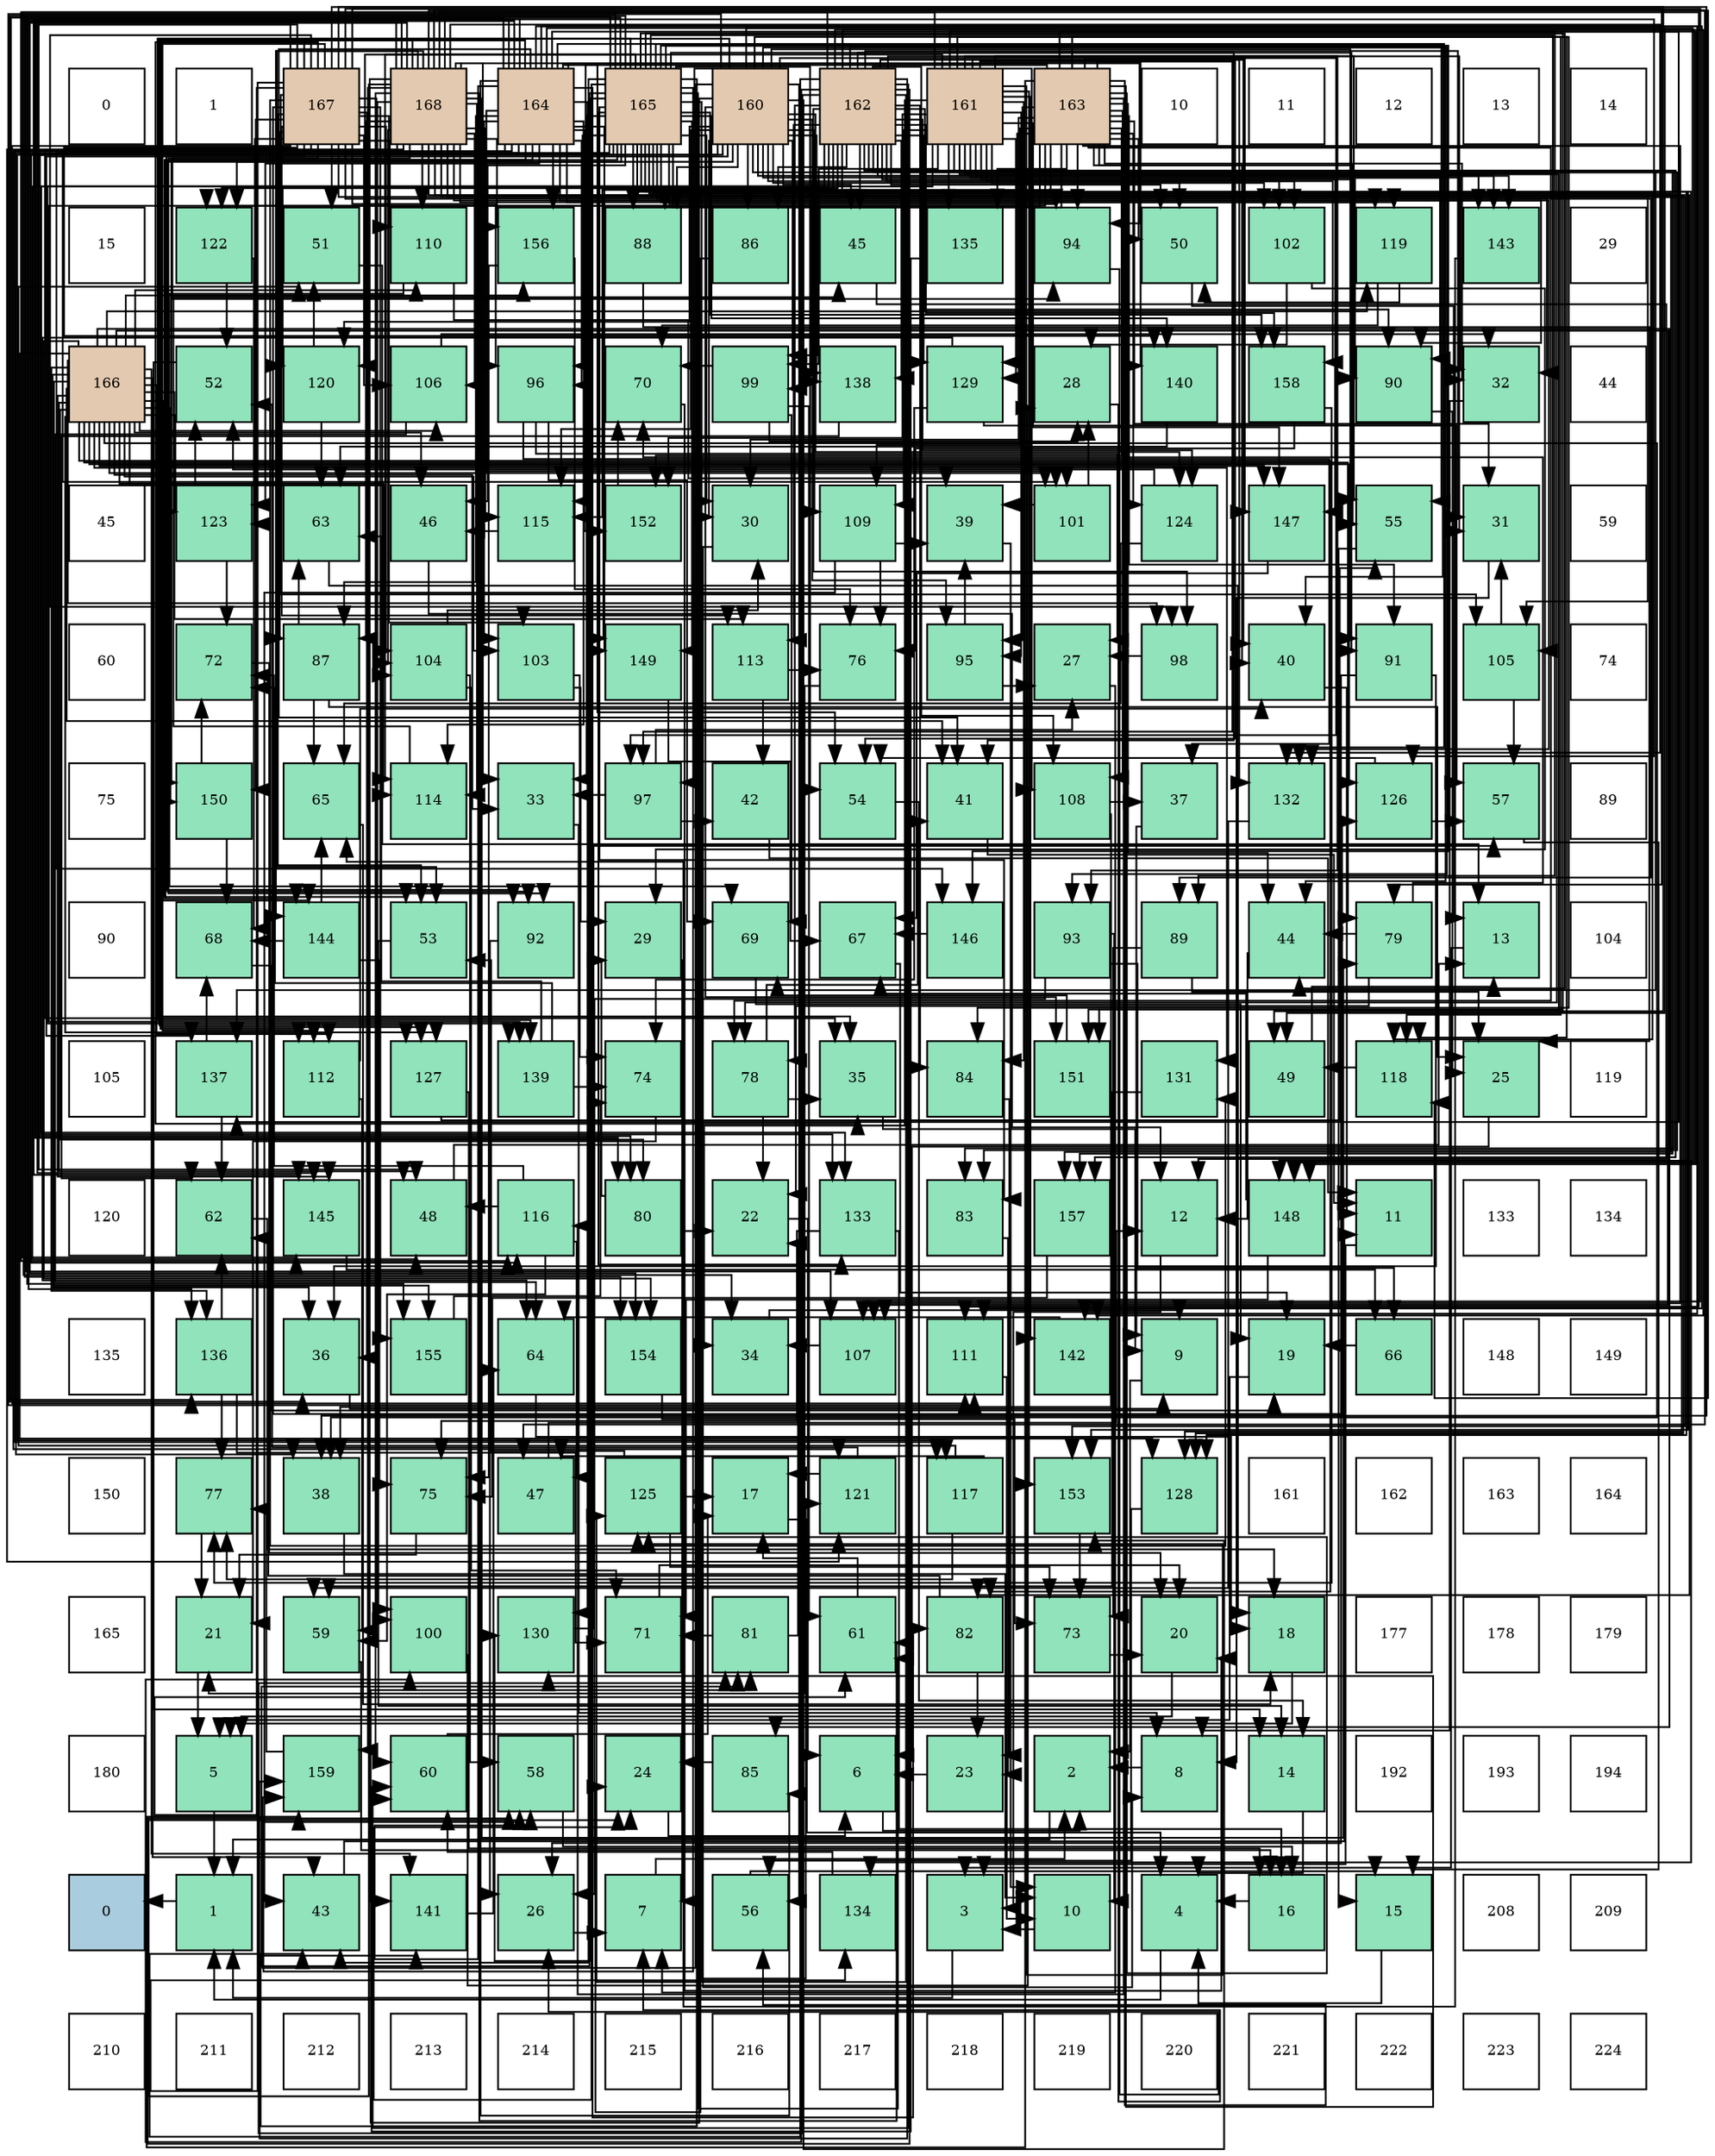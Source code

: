 digraph layout{
 rankdir=TB;
 splines=ortho;
 node [style=filled shape=square fixedsize=true width=0.6];
0[label="0", fontsize=8, fillcolor="#ffffff"];
1[label="1", fontsize=8, fillcolor="#ffffff"];
2[label="167", fontsize=8, fillcolor="#e3c9af"];
3[label="168", fontsize=8, fillcolor="#e3c9af"];
4[label="164", fontsize=8, fillcolor="#e3c9af"];
5[label="165", fontsize=8, fillcolor="#e3c9af"];
6[label="160", fontsize=8, fillcolor="#e3c9af"];
7[label="162", fontsize=8, fillcolor="#e3c9af"];
8[label="161", fontsize=8, fillcolor="#e3c9af"];
9[label="163", fontsize=8, fillcolor="#e3c9af"];
10[label="10", fontsize=8, fillcolor="#ffffff"];
11[label="11", fontsize=8, fillcolor="#ffffff"];
12[label="12", fontsize=8, fillcolor="#ffffff"];
13[label="13", fontsize=8, fillcolor="#ffffff"];
14[label="14", fontsize=8, fillcolor="#ffffff"];
15[label="15", fontsize=8, fillcolor="#ffffff"];
16[label="122", fontsize=8, fillcolor="#91e3bb"];
17[label="51", fontsize=8, fillcolor="#91e3bb"];
18[label="110", fontsize=8, fillcolor="#91e3bb"];
19[label="156", fontsize=8, fillcolor="#91e3bb"];
20[label="88", fontsize=8, fillcolor="#91e3bb"];
21[label="86", fontsize=8, fillcolor="#91e3bb"];
22[label="45", fontsize=8, fillcolor="#91e3bb"];
23[label="135", fontsize=8, fillcolor="#91e3bb"];
24[label="94", fontsize=8, fillcolor="#91e3bb"];
25[label="50", fontsize=8, fillcolor="#91e3bb"];
26[label="102", fontsize=8, fillcolor="#91e3bb"];
27[label="119", fontsize=8, fillcolor="#91e3bb"];
28[label="143", fontsize=8, fillcolor="#91e3bb"];
29[label="29", fontsize=8, fillcolor="#ffffff"];
30[label="166", fontsize=8, fillcolor="#e3c9af"];
31[label="52", fontsize=8, fillcolor="#91e3bb"];
32[label="120", fontsize=8, fillcolor="#91e3bb"];
33[label="106", fontsize=8, fillcolor="#91e3bb"];
34[label="96", fontsize=8, fillcolor="#91e3bb"];
35[label="70", fontsize=8, fillcolor="#91e3bb"];
36[label="99", fontsize=8, fillcolor="#91e3bb"];
37[label="138", fontsize=8, fillcolor="#91e3bb"];
38[label="129", fontsize=8, fillcolor="#91e3bb"];
39[label="28", fontsize=8, fillcolor="#91e3bb"];
40[label="140", fontsize=8, fillcolor="#91e3bb"];
41[label="158", fontsize=8, fillcolor="#91e3bb"];
42[label="90", fontsize=8, fillcolor="#91e3bb"];
43[label="32", fontsize=8, fillcolor="#91e3bb"];
44[label="44", fontsize=8, fillcolor="#ffffff"];
45[label="45", fontsize=8, fillcolor="#ffffff"];
46[label="123", fontsize=8, fillcolor="#91e3bb"];
47[label="63", fontsize=8, fillcolor="#91e3bb"];
48[label="46", fontsize=8, fillcolor="#91e3bb"];
49[label="115", fontsize=8, fillcolor="#91e3bb"];
50[label="152", fontsize=8, fillcolor="#91e3bb"];
51[label="30", fontsize=8, fillcolor="#91e3bb"];
52[label="109", fontsize=8, fillcolor="#91e3bb"];
53[label="39", fontsize=8, fillcolor="#91e3bb"];
54[label="101", fontsize=8, fillcolor="#91e3bb"];
55[label="124", fontsize=8, fillcolor="#91e3bb"];
56[label="147", fontsize=8, fillcolor="#91e3bb"];
57[label="55", fontsize=8, fillcolor="#91e3bb"];
58[label="31", fontsize=8, fillcolor="#91e3bb"];
59[label="59", fontsize=8, fillcolor="#ffffff"];
60[label="60", fontsize=8, fillcolor="#ffffff"];
61[label="72", fontsize=8, fillcolor="#91e3bb"];
62[label="87", fontsize=8, fillcolor="#91e3bb"];
63[label="104", fontsize=8, fillcolor="#91e3bb"];
64[label="103", fontsize=8, fillcolor="#91e3bb"];
65[label="149", fontsize=8, fillcolor="#91e3bb"];
66[label="113", fontsize=8, fillcolor="#91e3bb"];
67[label="76", fontsize=8, fillcolor="#91e3bb"];
68[label="95", fontsize=8, fillcolor="#91e3bb"];
69[label="27", fontsize=8, fillcolor="#91e3bb"];
70[label="98", fontsize=8, fillcolor="#91e3bb"];
71[label="40", fontsize=8, fillcolor="#91e3bb"];
72[label="91", fontsize=8, fillcolor="#91e3bb"];
73[label="105", fontsize=8, fillcolor="#91e3bb"];
74[label="74", fontsize=8, fillcolor="#ffffff"];
75[label="75", fontsize=8, fillcolor="#ffffff"];
76[label="150", fontsize=8, fillcolor="#91e3bb"];
77[label="65", fontsize=8, fillcolor="#91e3bb"];
78[label="114", fontsize=8, fillcolor="#91e3bb"];
79[label="33", fontsize=8, fillcolor="#91e3bb"];
80[label="97", fontsize=8, fillcolor="#91e3bb"];
81[label="42", fontsize=8, fillcolor="#91e3bb"];
82[label="54", fontsize=8, fillcolor="#91e3bb"];
83[label="41", fontsize=8, fillcolor="#91e3bb"];
84[label="108", fontsize=8, fillcolor="#91e3bb"];
85[label="37", fontsize=8, fillcolor="#91e3bb"];
86[label="132", fontsize=8, fillcolor="#91e3bb"];
87[label="126", fontsize=8, fillcolor="#91e3bb"];
88[label="57", fontsize=8, fillcolor="#91e3bb"];
89[label="89", fontsize=8, fillcolor="#ffffff"];
90[label="90", fontsize=8, fillcolor="#ffffff"];
91[label="68", fontsize=8, fillcolor="#91e3bb"];
92[label="144", fontsize=8, fillcolor="#91e3bb"];
93[label="53", fontsize=8, fillcolor="#91e3bb"];
94[label="92", fontsize=8, fillcolor="#91e3bb"];
95[label="29", fontsize=8, fillcolor="#91e3bb"];
96[label="69", fontsize=8, fillcolor="#91e3bb"];
97[label="67", fontsize=8, fillcolor="#91e3bb"];
98[label="146", fontsize=8, fillcolor="#91e3bb"];
99[label="93", fontsize=8, fillcolor="#91e3bb"];
100[label="89", fontsize=8, fillcolor="#91e3bb"];
101[label="44", fontsize=8, fillcolor="#91e3bb"];
102[label="79", fontsize=8, fillcolor="#91e3bb"];
103[label="13", fontsize=8, fillcolor="#91e3bb"];
104[label="104", fontsize=8, fillcolor="#ffffff"];
105[label="105", fontsize=8, fillcolor="#ffffff"];
106[label="137", fontsize=8, fillcolor="#91e3bb"];
107[label="112", fontsize=8, fillcolor="#91e3bb"];
108[label="127", fontsize=8, fillcolor="#91e3bb"];
109[label="139", fontsize=8, fillcolor="#91e3bb"];
110[label="74", fontsize=8, fillcolor="#91e3bb"];
111[label="78", fontsize=8, fillcolor="#91e3bb"];
112[label="35", fontsize=8, fillcolor="#91e3bb"];
113[label="84", fontsize=8, fillcolor="#91e3bb"];
114[label="151", fontsize=8, fillcolor="#91e3bb"];
115[label="131", fontsize=8, fillcolor="#91e3bb"];
116[label="49", fontsize=8, fillcolor="#91e3bb"];
117[label="118", fontsize=8, fillcolor="#91e3bb"];
118[label="25", fontsize=8, fillcolor="#91e3bb"];
119[label="119", fontsize=8, fillcolor="#ffffff"];
120[label="120", fontsize=8, fillcolor="#ffffff"];
121[label="62", fontsize=8, fillcolor="#91e3bb"];
122[label="145", fontsize=8, fillcolor="#91e3bb"];
123[label="48", fontsize=8, fillcolor="#91e3bb"];
124[label="116", fontsize=8, fillcolor="#91e3bb"];
125[label="80", fontsize=8, fillcolor="#91e3bb"];
126[label="22", fontsize=8, fillcolor="#91e3bb"];
127[label="133", fontsize=8, fillcolor="#91e3bb"];
128[label="83", fontsize=8, fillcolor="#91e3bb"];
129[label="157", fontsize=8, fillcolor="#91e3bb"];
130[label="12", fontsize=8, fillcolor="#91e3bb"];
131[label="148", fontsize=8, fillcolor="#91e3bb"];
132[label="11", fontsize=8, fillcolor="#91e3bb"];
133[label="133", fontsize=8, fillcolor="#ffffff"];
134[label="134", fontsize=8, fillcolor="#ffffff"];
135[label="135", fontsize=8, fillcolor="#ffffff"];
136[label="136", fontsize=8, fillcolor="#91e3bb"];
137[label="36", fontsize=8, fillcolor="#91e3bb"];
138[label="155", fontsize=8, fillcolor="#91e3bb"];
139[label="64", fontsize=8, fillcolor="#91e3bb"];
140[label="154", fontsize=8, fillcolor="#91e3bb"];
141[label="34", fontsize=8, fillcolor="#91e3bb"];
142[label="107", fontsize=8, fillcolor="#91e3bb"];
143[label="111", fontsize=8, fillcolor="#91e3bb"];
144[label="142", fontsize=8, fillcolor="#91e3bb"];
145[label="9", fontsize=8, fillcolor="#91e3bb"];
146[label="19", fontsize=8, fillcolor="#91e3bb"];
147[label="66", fontsize=8, fillcolor="#91e3bb"];
148[label="148", fontsize=8, fillcolor="#ffffff"];
149[label="149", fontsize=8, fillcolor="#ffffff"];
150[label="150", fontsize=8, fillcolor="#ffffff"];
151[label="77", fontsize=8, fillcolor="#91e3bb"];
152[label="38", fontsize=8, fillcolor="#91e3bb"];
153[label="75", fontsize=8, fillcolor="#91e3bb"];
154[label="47", fontsize=8, fillcolor="#91e3bb"];
155[label="125", fontsize=8, fillcolor="#91e3bb"];
156[label="17", fontsize=8, fillcolor="#91e3bb"];
157[label="121", fontsize=8, fillcolor="#91e3bb"];
158[label="117", fontsize=8, fillcolor="#91e3bb"];
159[label="153", fontsize=8, fillcolor="#91e3bb"];
160[label="128", fontsize=8, fillcolor="#91e3bb"];
161[label="161", fontsize=8, fillcolor="#ffffff"];
162[label="162", fontsize=8, fillcolor="#ffffff"];
163[label="163", fontsize=8, fillcolor="#ffffff"];
164[label="164", fontsize=8, fillcolor="#ffffff"];
165[label="165", fontsize=8, fillcolor="#ffffff"];
166[label="21", fontsize=8, fillcolor="#91e3bb"];
167[label="59", fontsize=8, fillcolor="#91e3bb"];
168[label="100", fontsize=8, fillcolor="#91e3bb"];
169[label="130", fontsize=8, fillcolor="#91e3bb"];
170[label="71", fontsize=8, fillcolor="#91e3bb"];
171[label="81", fontsize=8, fillcolor="#91e3bb"];
172[label="61", fontsize=8, fillcolor="#91e3bb"];
173[label="82", fontsize=8, fillcolor="#91e3bb"];
174[label="73", fontsize=8, fillcolor="#91e3bb"];
175[label="20", fontsize=8, fillcolor="#91e3bb"];
176[label="18", fontsize=8, fillcolor="#91e3bb"];
177[label="177", fontsize=8, fillcolor="#ffffff"];
178[label="178", fontsize=8, fillcolor="#ffffff"];
179[label="179", fontsize=8, fillcolor="#ffffff"];
180[label="180", fontsize=8, fillcolor="#ffffff"];
181[label="5", fontsize=8, fillcolor="#91e3bb"];
182[label="159", fontsize=8, fillcolor="#91e3bb"];
183[label="60", fontsize=8, fillcolor="#91e3bb"];
184[label="58", fontsize=8, fillcolor="#91e3bb"];
185[label="24", fontsize=8, fillcolor="#91e3bb"];
186[label="85", fontsize=8, fillcolor="#91e3bb"];
187[label="6", fontsize=8, fillcolor="#91e3bb"];
188[label="23", fontsize=8, fillcolor="#91e3bb"];
189[label="2", fontsize=8, fillcolor="#91e3bb"];
190[label="8", fontsize=8, fillcolor="#91e3bb"];
191[label="14", fontsize=8, fillcolor="#91e3bb"];
192[label="192", fontsize=8, fillcolor="#ffffff"];
193[label="193", fontsize=8, fillcolor="#ffffff"];
194[label="194", fontsize=8, fillcolor="#ffffff"];
195[label="0", fontsize=8, fillcolor="#a9ccde"];
196[label="1", fontsize=8, fillcolor="#91e3bb"];
197[label="43", fontsize=8, fillcolor="#91e3bb"];
198[label="141", fontsize=8, fillcolor="#91e3bb"];
199[label="26", fontsize=8, fillcolor="#91e3bb"];
200[label="7", fontsize=8, fillcolor="#91e3bb"];
201[label="56", fontsize=8, fillcolor="#91e3bb"];
202[label="134", fontsize=8, fillcolor="#91e3bb"];
203[label="3", fontsize=8, fillcolor="#91e3bb"];
204[label="10", fontsize=8, fillcolor="#91e3bb"];
205[label="4", fontsize=8, fillcolor="#91e3bb"];
206[label="16", fontsize=8, fillcolor="#91e3bb"];
207[label="15", fontsize=8, fillcolor="#91e3bb"];
208[label="208", fontsize=8, fillcolor="#ffffff"];
209[label="209", fontsize=8, fillcolor="#ffffff"];
210[label="210", fontsize=8, fillcolor="#ffffff"];
211[label="211", fontsize=8, fillcolor="#ffffff"];
212[label="212", fontsize=8, fillcolor="#ffffff"];
213[label="213", fontsize=8, fillcolor="#ffffff"];
214[label="214", fontsize=8, fillcolor="#ffffff"];
215[label="215", fontsize=8, fillcolor="#ffffff"];
216[label="216", fontsize=8, fillcolor="#ffffff"];
217[label="217", fontsize=8, fillcolor="#ffffff"];
218[label="218", fontsize=8, fillcolor="#ffffff"];
219[label="219", fontsize=8, fillcolor="#ffffff"];
220[label="220", fontsize=8, fillcolor="#ffffff"];
221[label="221", fontsize=8, fillcolor="#ffffff"];
222[label="222", fontsize=8, fillcolor="#ffffff"];
223[label="223", fontsize=8, fillcolor="#ffffff"];
224[label="224", fontsize=8, fillcolor="#ffffff"];
edge [constraint=false, style=vis];196 -> 195;
189 -> 196;
203 -> 196;
205 -> 196;
181 -> 196;
187 -> 189;
200 -> 189;
190 -> 189;
145 -> 189;
204 -> 203;
132 -> 203;
130 -> 203;
103 -> 203;
191 -> 205;
207 -> 205;
206 -> 205;
156 -> 205;
176 -> 181;
146 -> 181;
175 -> 181;
166 -> 181;
126 -> 187;
188 -> 187;
185 -> 187;
118 -> 187;
199 -> 200;
69 -> 200;
39 -> 200;
95 -> 200;
51 -> 190;
58 -> 190;
43 -> 190;
79 -> 190;
141 -> 145;
112 -> 145;
137 -> 145;
85 -> 145;
152 -> 204;
53 -> 204;
71 -> 132;
83 -> 132;
81 -> 132;
197 -> 132;
101 -> 130;
22 -> 130;
48 -> 130;
154 -> 130;
123 -> 103;
116 -> 103;
25 -> 103;
17 -> 103;
31 -> 191;
93 -> 191;
82 -> 191;
57 -> 207;
201 -> 207;
88 -> 207;
184 -> 206;
167 -> 206;
183 -> 156;
172 -> 156;
121 -> 176;
47 -> 176;
139 -> 176;
77 -> 176;
147 -> 146;
97 -> 146;
91 -> 146;
96 -> 146;
35 -> 175;
170 -> 175;
61 -> 175;
174 -> 175;
110 -> 166;
153 -> 166;
67 -> 166;
151 -> 166;
111 -> 126;
111 -> 112;
111 -> 83;
102 -> 126;
102 -> 101;
102 -> 35;
125 -> 126;
125 -> 95;
171 -> 126;
171 -> 170;
173 -> 188;
173 -> 121;
128 -> 188;
113 -> 188;
186 -> 185;
21 -> 185;
62 -> 118;
62 -> 47;
62 -> 77;
20 -> 118;
100 -> 118;
100 -> 174;
42 -> 118;
72 -> 199;
72 -> 137;
94 -> 199;
99 -> 204;
99 -> 199;
99 -> 147;
24 -> 199;
68 -> 69;
68 -> 53;
34 -> 69;
34 -> 85;
34 -> 96;
80 -> 69;
80 -> 79;
80 -> 81;
70 -> 69;
36 -> 39;
36 -> 172;
36 -> 96;
36 -> 35;
168 -> 39;
54 -> 39;
54 -> 53;
26 -> 39;
26 -> 95;
64 -> 95;
64 -> 110;
63 -> 51;
63 -> 184;
63 -> 170;
73 -> 58;
73 -> 88;
33 -> 43;
33 -> 139;
142 -> 141;
84 -> 85;
84 -> 152;
52 -> 53;
52 -> 197;
52 -> 67;
18 -> 53;
18 -> 96;
143 -> 204;
107 -> 71;
107 -> 167;
66 -> 81;
66 -> 67;
78 -> 22;
49 -> 48;
124 -> 154;
124 -> 123;
124 -> 167;
124 -> 61;
158 -> 154;
158 -> 17;
158 -> 151;
117 -> 116;
27 -> 25;
27 -> 35;
32 -> 17;
32 -> 47;
157 -> 156;
157 -> 31;
16 -> 31;
16 -> 91;
46 -> 31;
46 -> 61;
55 -> 31;
55 -> 77;
155 -> 156;
155 -> 93;
155 -> 174;
87 -> 82;
87 -> 88;
108 -> 206;
108 -> 57;
160 -> 201;
38 -> 88;
38 -> 139;
38 -> 110;
169 -> 88;
115 -> 167;
86 -> 167;
127 -> 206;
127 -> 153;
202 -> 183;
23 -> 183;
136 -> 121;
136 -> 170;
136 -> 151;
106 -> 121;
106 -> 91;
37 -> 121;
109 -> 47;
109 -> 61;
109 -> 110;
40 -> 47;
198 -> 139;
144 -> 139;
28 -> 77;
92 -> 77;
92 -> 91;
92 -> 153;
122 -> 147;
98 -> 97;
56 -> 97;
131 -> 97;
131 -> 170;
65 -> 97;
76 -> 91;
76 -> 61;
114 -> 96;
50 -> 35;
159 -> 174;
140 -> 174;
138 -> 110;
19 -> 153;
19 -> 67;
129 -> 153;
41 -> 67;
41 -> 151;
182 -> 151;
6 -> 51;
6 -> 141;
6 -> 22;
6 -> 201;
6 -> 171;
6 -> 128;
6 -> 113;
6 -> 21;
6 -> 20;
6 -> 42;
6 -> 72;
6 -> 99;
6 -> 68;
6 -> 80;
6 -> 36;
6 -> 26;
6 -> 52;
6 -> 49;
6 -> 124;
6 -> 32;
6 -> 16;
6 -> 55;
6 -> 127;
6 -> 106;
6 -> 37;
6 -> 109;
6 -> 28;
6 -> 56;
6 -> 131;
6 -> 114;
6 -> 159;
6 -> 41;
6 -> 182;
8 -> 58;
8 -> 43;
8 -> 141;
8 -> 25;
8 -> 111;
8 -> 113;
8 -> 42;
8 -> 99;
8 -> 68;
8 -> 80;
8 -> 36;
8 -> 26;
8 -> 84;
8 -> 52;
8 -> 124;
8 -> 117;
8 -> 32;
8 -> 155;
8 -> 38;
8 -> 86;
8 -> 23;
8 -> 109;
8 -> 144;
8 -> 28;
8 -> 56;
8 -> 131;
8 -> 114;
8 -> 50;
8 -> 159;
8 -> 129;
7 -> 58;
7 -> 71;
7 -> 197;
7 -> 101;
7 -> 22;
7 -> 123;
7 -> 25;
7 -> 57;
7 -> 184;
7 -> 183;
7 -> 111;
7 -> 171;
7 -> 128;
7 -> 113;
7 -> 21;
7 -> 42;
7 -> 72;
7 -> 70;
7 -> 168;
7 -> 26;
7 -> 84;
7 -> 66;
7 -> 49;
7 -> 32;
7 -> 16;
7 -> 55;
7 -> 155;
7 -> 38;
7 -> 127;
7 -> 106;
7 -> 37;
7 -> 144;
7 -> 28;
7 -> 122;
7 -> 56;
7 -> 131;
7 -> 129;
7 -> 41;
7 -> 182;
9 -> 51;
9 -> 58;
9 -> 43;
9 -> 71;
9 -> 101;
9 -> 25;
9 -> 82;
9 -> 57;
9 -> 201;
9 -> 111;
9 -> 20;
9 -> 72;
9 -> 24;
9 -> 68;
9 -> 80;
9 -> 36;
9 -> 142;
9 -> 84;
9 -> 52;
9 -> 49;
9 -> 124;
9 -> 117;
9 -> 16;
9 -> 55;
9 -> 155;
9 -> 38;
9 -> 169;
9 -> 23;
9 -> 106;
9 -> 109;
9 -> 50;
9 -> 182;
4 -> 71;
4 -> 83;
4 -> 116;
4 -> 82;
4 -> 184;
4 -> 125;
4 -> 173;
4 -> 186;
4 -> 62;
4 -> 100;
4 -> 34;
4 -> 54;
4 -> 64;
4 -> 143;
4 -> 78;
4 -> 158;
4 -> 27;
4 -> 157;
4 -> 46;
4 -> 108;
4 -> 169;
4 -> 86;
4 -> 136;
4 -> 40;
4 -> 144;
4 -> 92;
4 -> 122;
4 -> 98;
4 -> 65;
4 -> 76;
4 -> 50;
4 -> 138;
4 -> 19;
5 -> 185;
5 -> 51;
5 -> 43;
5 -> 79;
5 -> 112;
5 -> 137;
5 -> 152;
5 -> 83;
5 -> 197;
5 -> 101;
5 -> 48;
5 -> 93;
5 -> 82;
5 -> 57;
5 -> 184;
5 -> 172;
5 -> 171;
5 -> 128;
5 -> 20;
5 -> 94;
5 -> 24;
5 -> 34;
5 -> 73;
5 -> 142;
5 -> 143;
5 -> 78;
5 -> 158;
5 -> 117;
5 -> 27;
5 -> 157;
5 -> 160;
5 -> 169;
5 -> 86;
5 -> 127;
5 -> 202;
5 -> 37;
5 -> 40;
5 -> 198;
5 -> 98;
5 -> 65;
5 -> 114;
5 -> 159;
5 -> 140;
5 -> 129;
5 -> 41;
30 -> 79;
30 -> 137;
30 -> 152;
30 -> 83;
30 -> 197;
30 -> 48;
30 -> 123;
30 -> 102;
30 -> 125;
30 -> 173;
30 -> 186;
30 -> 70;
30 -> 54;
30 -> 64;
30 -> 63;
30 -> 33;
30 -> 142;
30 -> 18;
30 -> 107;
30 -> 66;
30 -> 78;
30 -> 27;
30 -> 46;
30 -> 87;
30 -> 108;
30 -> 160;
30 -> 115;
30 -> 136;
30 -> 198;
30 -> 92;
30 -> 122;
30 -> 56;
30 -> 76;
30 -> 140;
30 -> 138;
30 -> 19;
2 -> 112;
2 -> 137;
2 -> 152;
2 -> 123;
2 -> 116;
2 -> 17;
2 -> 93;
2 -> 172;
2 -> 102;
2 -> 62;
2 -> 100;
2 -> 94;
2 -> 24;
2 -> 34;
2 -> 70;
2 -> 168;
2 -> 54;
2 -> 64;
2 -> 63;
2 -> 73;
2 -> 33;
2 -> 142;
2 -> 18;
2 -> 143;
2 -> 107;
2 -> 66;
2 -> 46;
2 -> 87;
2 -> 108;
2 -> 160;
2 -> 115;
2 -> 202;
2 -> 40;
2 -> 122;
2 -> 76;
2 -> 138;
3 -> 185;
3 -> 79;
3 -> 112;
3 -> 154;
3 -> 93;
3 -> 183;
3 -> 172;
3 -> 102;
3 -> 125;
3 -> 173;
3 -> 62;
3 -> 42;
3 -> 94;
3 -> 24;
3 -> 168;
3 -> 63;
3 -> 73;
3 -> 33;
3 -> 18;
3 -> 143;
3 -> 107;
3 -> 78;
3 -> 49;
3 -> 117;
3 -> 157;
3 -> 87;
3 -> 160;
3 -> 86;
3 -> 136;
3 -> 198;
3 -> 92;
3 -> 65;
3 -> 159;
3 -> 140;
3 -> 19;
3 -> 182;
edge [constraint=true, style=invis];
0 -> 15 -> 30 -> 45 -> 60 -> 75 -> 90 -> 105 -> 120 -> 135 -> 150 -> 165 -> 180 -> 195 -> 210;
1 -> 16 -> 31 -> 46 -> 61 -> 76 -> 91 -> 106 -> 121 -> 136 -> 151 -> 166 -> 181 -> 196 -> 211;
2 -> 17 -> 32 -> 47 -> 62 -> 77 -> 92 -> 107 -> 122 -> 137 -> 152 -> 167 -> 182 -> 197 -> 212;
3 -> 18 -> 33 -> 48 -> 63 -> 78 -> 93 -> 108 -> 123 -> 138 -> 153 -> 168 -> 183 -> 198 -> 213;
4 -> 19 -> 34 -> 49 -> 64 -> 79 -> 94 -> 109 -> 124 -> 139 -> 154 -> 169 -> 184 -> 199 -> 214;
5 -> 20 -> 35 -> 50 -> 65 -> 80 -> 95 -> 110 -> 125 -> 140 -> 155 -> 170 -> 185 -> 200 -> 215;
6 -> 21 -> 36 -> 51 -> 66 -> 81 -> 96 -> 111 -> 126 -> 141 -> 156 -> 171 -> 186 -> 201 -> 216;
7 -> 22 -> 37 -> 52 -> 67 -> 82 -> 97 -> 112 -> 127 -> 142 -> 157 -> 172 -> 187 -> 202 -> 217;
8 -> 23 -> 38 -> 53 -> 68 -> 83 -> 98 -> 113 -> 128 -> 143 -> 158 -> 173 -> 188 -> 203 -> 218;
9 -> 24 -> 39 -> 54 -> 69 -> 84 -> 99 -> 114 -> 129 -> 144 -> 159 -> 174 -> 189 -> 204 -> 219;
10 -> 25 -> 40 -> 55 -> 70 -> 85 -> 100 -> 115 -> 130 -> 145 -> 160 -> 175 -> 190 -> 205 -> 220;
11 -> 26 -> 41 -> 56 -> 71 -> 86 -> 101 -> 116 -> 131 -> 146 -> 161 -> 176 -> 191 -> 206 -> 221;
12 -> 27 -> 42 -> 57 -> 72 -> 87 -> 102 -> 117 -> 132 -> 147 -> 162 -> 177 -> 192 -> 207 -> 222;
13 -> 28 -> 43 -> 58 -> 73 -> 88 -> 103 -> 118 -> 133 -> 148 -> 163 -> 178 -> 193 -> 208 -> 223;
14 -> 29 -> 44 -> 59 -> 74 -> 89 -> 104 -> 119 -> 134 -> 149 -> 164 -> 179 -> 194 -> 209 -> 224;
rank = same {0 -> 1 -> 2 -> 3 -> 4 -> 5 -> 6 -> 7 -> 8 -> 9 -> 10 -> 11 -> 12 -> 13 -> 14};
rank = same {15 -> 16 -> 17 -> 18 -> 19 -> 20 -> 21 -> 22 -> 23 -> 24 -> 25 -> 26 -> 27 -> 28 -> 29};
rank = same {30 -> 31 -> 32 -> 33 -> 34 -> 35 -> 36 -> 37 -> 38 -> 39 -> 40 -> 41 -> 42 -> 43 -> 44};
rank = same {45 -> 46 -> 47 -> 48 -> 49 -> 50 -> 51 -> 52 -> 53 -> 54 -> 55 -> 56 -> 57 -> 58 -> 59};
rank = same {60 -> 61 -> 62 -> 63 -> 64 -> 65 -> 66 -> 67 -> 68 -> 69 -> 70 -> 71 -> 72 -> 73 -> 74};
rank = same {75 -> 76 -> 77 -> 78 -> 79 -> 80 -> 81 -> 82 -> 83 -> 84 -> 85 -> 86 -> 87 -> 88 -> 89};
rank = same {90 -> 91 -> 92 -> 93 -> 94 -> 95 -> 96 -> 97 -> 98 -> 99 -> 100 -> 101 -> 102 -> 103 -> 104};
rank = same {105 -> 106 -> 107 -> 108 -> 109 -> 110 -> 111 -> 112 -> 113 -> 114 -> 115 -> 116 -> 117 -> 118 -> 119};
rank = same {120 -> 121 -> 122 -> 123 -> 124 -> 125 -> 126 -> 127 -> 128 -> 129 -> 130 -> 131 -> 132 -> 133 -> 134};
rank = same {135 -> 136 -> 137 -> 138 -> 139 -> 140 -> 141 -> 142 -> 143 -> 144 -> 145 -> 146 -> 147 -> 148 -> 149};
rank = same {150 -> 151 -> 152 -> 153 -> 154 -> 155 -> 156 -> 157 -> 158 -> 159 -> 160 -> 161 -> 162 -> 163 -> 164};
rank = same {165 -> 166 -> 167 -> 168 -> 169 -> 170 -> 171 -> 172 -> 173 -> 174 -> 175 -> 176 -> 177 -> 178 -> 179};
rank = same {180 -> 181 -> 182 -> 183 -> 184 -> 185 -> 186 -> 187 -> 188 -> 189 -> 190 -> 191 -> 192 -> 193 -> 194};
rank = same {195 -> 196 -> 197 -> 198 -> 199 -> 200 -> 201 -> 202 -> 203 -> 204 -> 205 -> 206 -> 207 -> 208 -> 209};
rank = same {210 -> 211 -> 212 -> 213 -> 214 -> 215 -> 216 -> 217 -> 218 -> 219 -> 220 -> 221 -> 222 -> 223 -> 224};
}